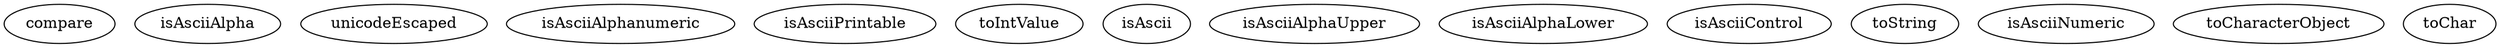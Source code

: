 digraph G {
compare;
isAsciiAlpha;
unicodeEscaped;
isAsciiAlphanumeric;
isAsciiPrintable;
toIntValue;
isAscii;
isAsciiAlphaUpper;
isAsciiAlphaLower;
isAsciiControl;
toString;
isAsciiNumeric;
toCharacterObject;
toChar;
}